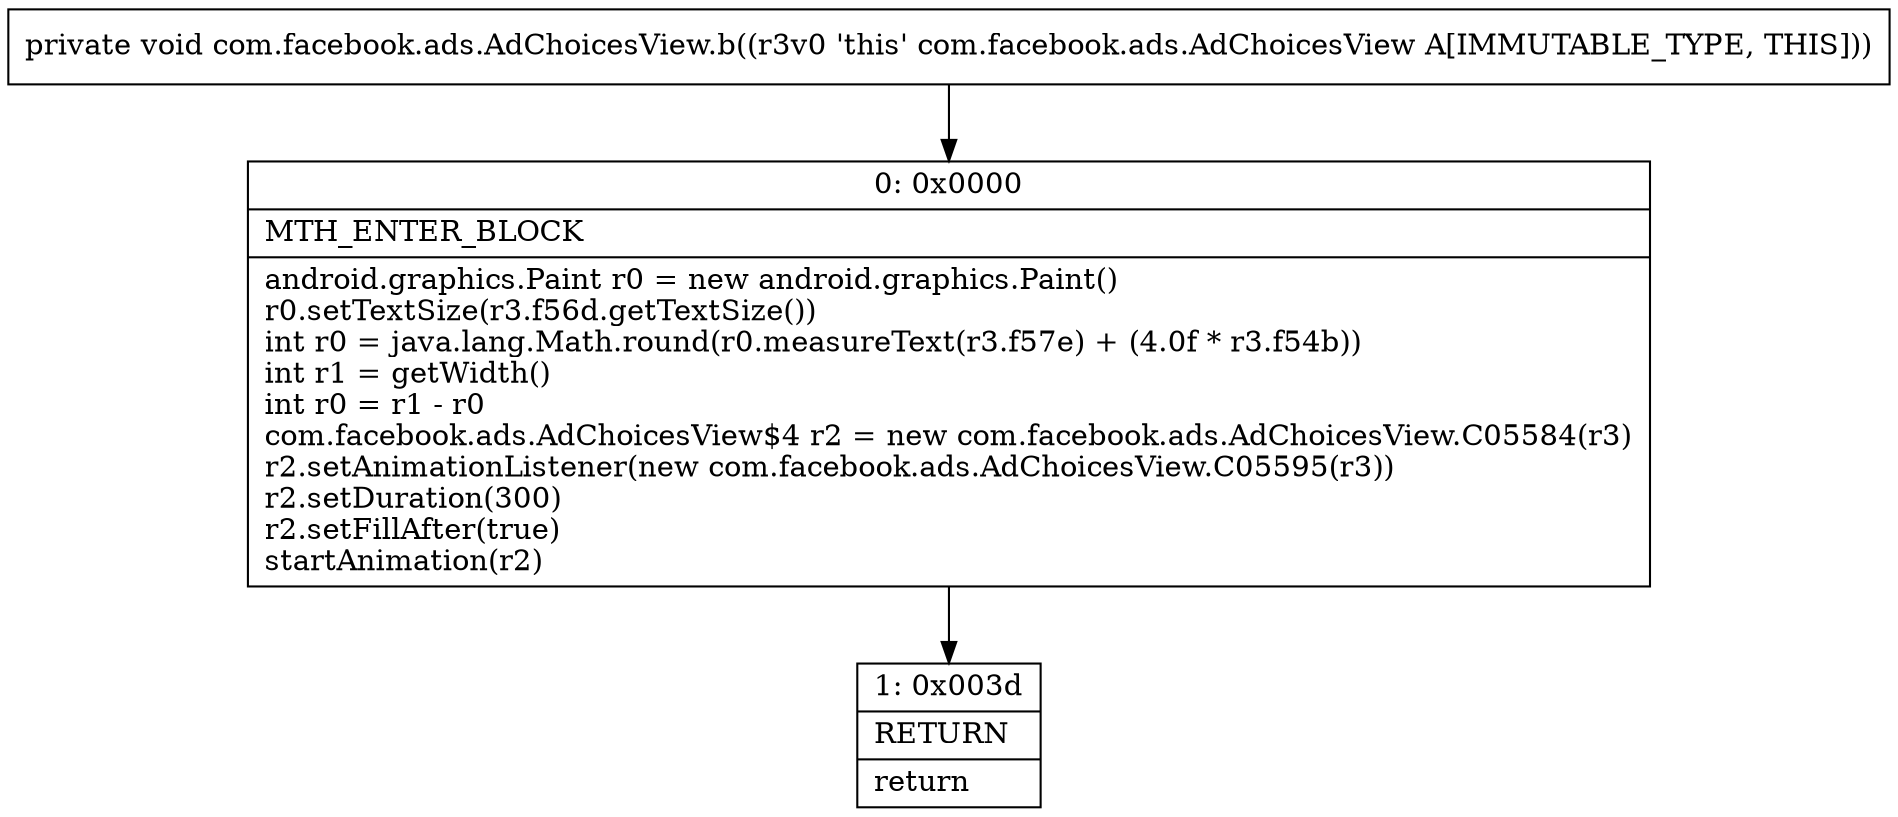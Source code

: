 digraph "CFG forcom.facebook.ads.AdChoicesView.b()V" {
Node_0 [shape=record,label="{0\:\ 0x0000|MTH_ENTER_BLOCK\l|android.graphics.Paint r0 = new android.graphics.Paint()\lr0.setTextSize(r3.f56d.getTextSize())\lint r0 = java.lang.Math.round(r0.measureText(r3.f57e) + (4.0f * r3.f54b))\lint r1 = getWidth()\lint r0 = r1 \- r0\lcom.facebook.ads.AdChoicesView$4 r2 = new com.facebook.ads.AdChoicesView.C05584(r3)\lr2.setAnimationListener(new com.facebook.ads.AdChoicesView.C05595(r3))\lr2.setDuration(300)\lr2.setFillAfter(true)\lstartAnimation(r2)\l}"];
Node_1 [shape=record,label="{1\:\ 0x003d|RETURN\l|return\l}"];
MethodNode[shape=record,label="{private void com.facebook.ads.AdChoicesView.b((r3v0 'this' com.facebook.ads.AdChoicesView A[IMMUTABLE_TYPE, THIS])) }"];
MethodNode -> Node_0;
Node_0 -> Node_1;
}


